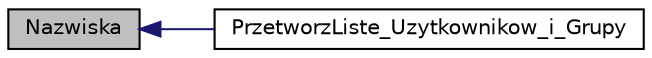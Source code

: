 digraph G
{
  edge [fontname="Helvetica",fontsize="10",labelfontname="Helvetica",labelfontsize="10"];
  node [fontname="Helvetica",fontsize="10",shape=record];
  rankdir="LR";
  Node1 [label="Nazwiska",height=0.2,width=0.4,color="black", fillcolor="grey75", style="filled" fontcolor="black"];
  Node1 -> Node2 [dir="back",color="midnightblue",fontsize="10",style="solid",fontname="Helvetica"];
  Node2 [label="PrzetworzListe_Uzytkownikow_i_Grupy",height=0.2,width=0.4,color="black", fillcolor="white", style="filled",URL="$modul_8cpp.html#ab4cbede6428c7985ea4ad587a358f73f",tooltip="Funkcja mająca na celu odpowiednie posortowanie oraz wyświetlenie listy użytkowników, zgodnie z wytycznymi zadanymi poprzez argumenty wywołania programu.Funkcja nic nie zwraca."];
}
